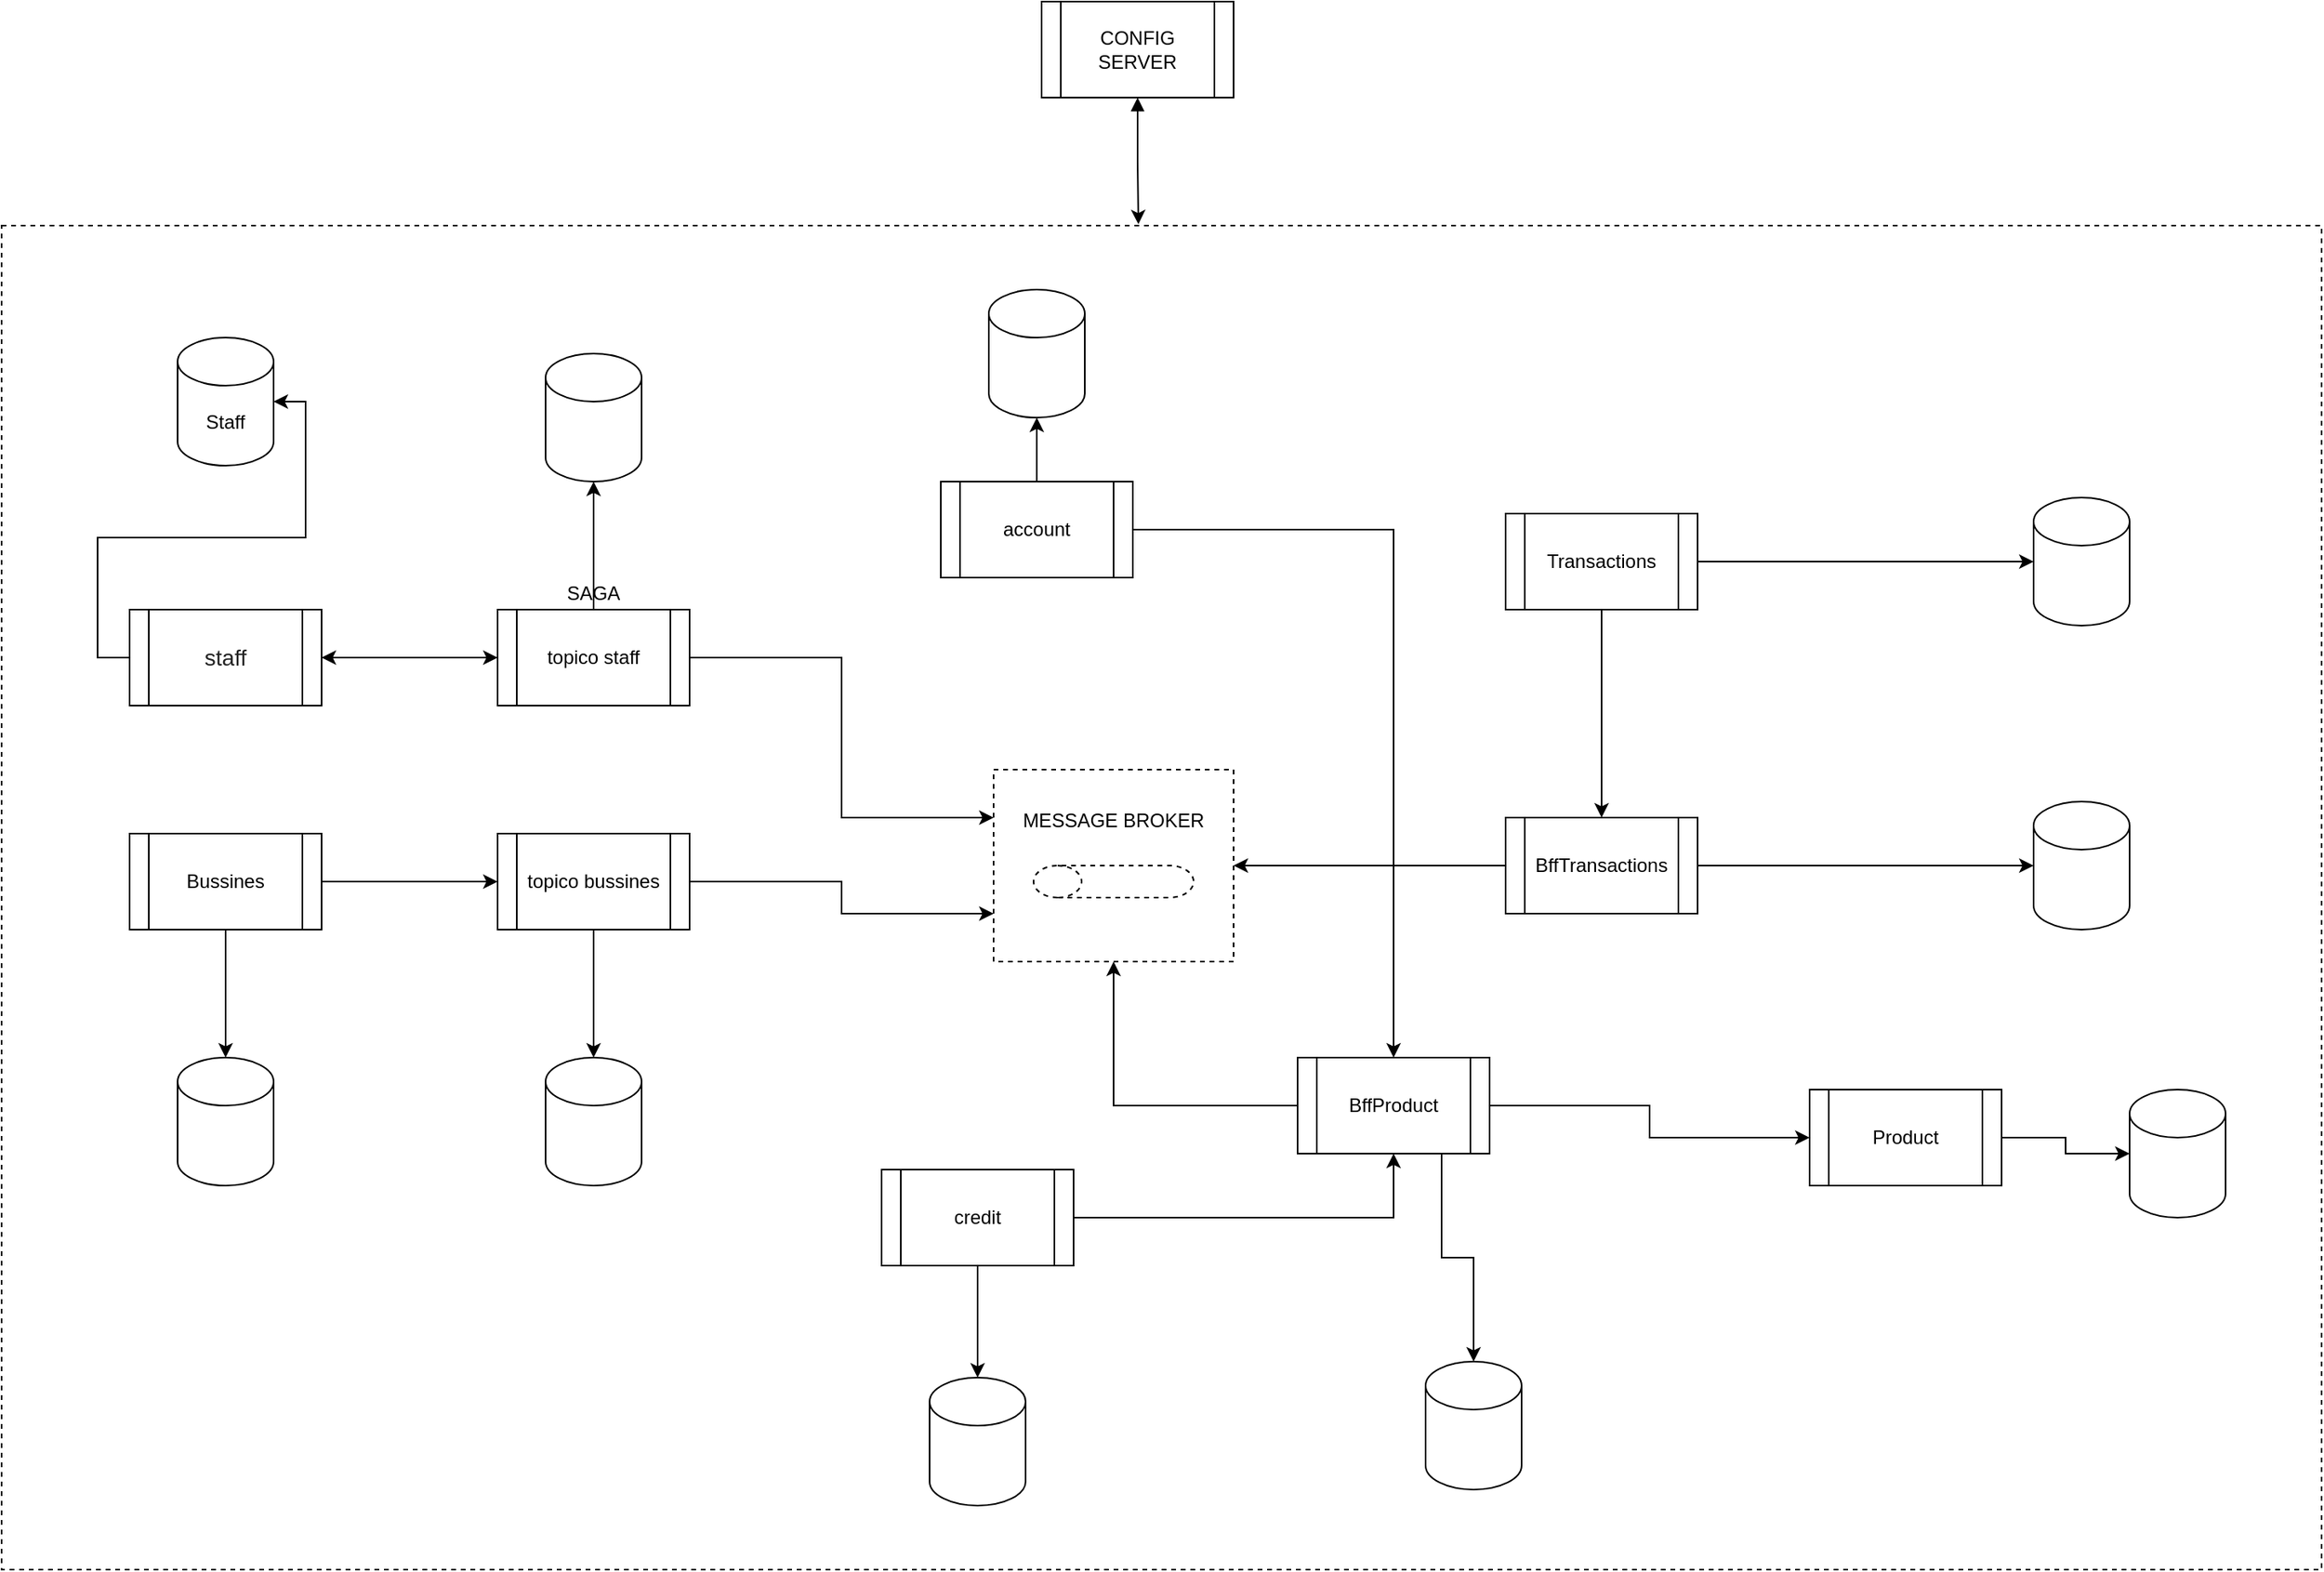 <mxfile version="14.6.13" type="device"><diagram name="diagrama" id="ptablE1Xy9eQ1XwBkvt3"><mxGraphModel dx="1673" dy="2148" grid="1" gridSize="10" guides="1" tooltips="1" connect="1" arrows="1" fold="1" page="1" pageScale="1" pageWidth="827" pageHeight="1169" math="0" shadow="0"><root><mxCell id="bzwxXqmKAgbk6rYUZJc3-0"/><mxCell id="bzwxXqmKAgbk6rYUZJc3-1" parent="bzwxXqmKAgbk6rYUZJc3-0"/><mxCell id="m1c-ONvpRuGJiBR-EVDI-1" value="" style="rounded=0;whiteSpace=wrap;html=1;dashed=1;" vertex="1" parent="bzwxXqmKAgbk6rYUZJc3-1"><mxGeometry x="120" y="-60" width="1450" height="840" as="geometry"/></mxCell><mxCell id="bzwxXqmKAgbk6rYUZJc3-2" style="edgeStyle=orthogonalEdgeStyle;rounded=0;orthogonalLoop=1;jettySize=auto;html=1;exitX=0;exitY=0.5;exitDx=0;exitDy=0;entryX=1;entryY=0.5;entryDx=0;entryDy=0;entryPerimeter=0;" edge="1" parent="bzwxXqmKAgbk6rYUZJc3-1" source="bzwxXqmKAgbk6rYUZJc3-4" target="bzwxXqmKAgbk6rYUZJc3-13"><mxGeometry relative="1" as="geometry"/></mxCell><mxCell id="72P5q_m6Z5AkEMeNTd8E-1" style="edgeStyle=orthogonalEdgeStyle;rounded=0;orthogonalLoop=1;jettySize=auto;html=1;entryX=0;entryY=0.5;entryDx=0;entryDy=0;" edge="1" parent="bzwxXqmKAgbk6rYUZJc3-1" source="bzwxXqmKAgbk6rYUZJc3-4" target="72P5q_m6Z5AkEMeNTd8E-0"><mxGeometry relative="1" as="geometry"/></mxCell><mxCell id="bzwxXqmKAgbk6rYUZJc3-4" value="&lt;span style=&quot;color: rgb(34 , 34 , 34) ; font-family: &amp;#34;arial&amp;#34; , sans-serif ; font-size: 14px ; background-color: rgb(255 , 255 , 255)&quot;&gt;staff&lt;/span&gt;" style="shape=process;whiteSpace=wrap;html=1;backgroundOutline=1;" vertex="1" parent="bzwxXqmKAgbk6rYUZJc3-1"><mxGeometry x="200" y="180" width="120" height="60" as="geometry"/></mxCell><mxCell id="bzwxXqmKAgbk6rYUZJc3-7" style="edgeStyle=orthogonalEdgeStyle;rounded=0;orthogonalLoop=1;jettySize=auto;html=1;" edge="1" parent="bzwxXqmKAgbk6rYUZJc3-1" source="bzwxXqmKAgbk6rYUZJc3-8" target="bzwxXqmKAgbk6rYUZJc3-15"><mxGeometry relative="1" as="geometry"/></mxCell><mxCell id="wpPBjSK-WYZe5MlsYNr7-4" style="edgeStyle=orthogonalEdgeStyle;rounded=0;orthogonalLoop=1;jettySize=auto;html=1;" edge="1" parent="bzwxXqmKAgbk6rYUZJc3-1" source="bzwxXqmKAgbk6rYUZJc3-8" target="QjOhJ1oJxy0gdfXizLy4-0"><mxGeometry relative="1" as="geometry"/></mxCell><mxCell id="bzwxXqmKAgbk6rYUZJc3-8" value="BffTransactions" style="shape=process;whiteSpace=wrap;html=1;backgroundOutline=1;" vertex="1" parent="bzwxXqmKAgbk6rYUZJc3-1"><mxGeometry x="1060" y="310" width="120" height="60" as="geometry"/></mxCell><mxCell id="wpPBjSK-WYZe5MlsYNr7-6" style="edgeStyle=orthogonalEdgeStyle;rounded=0;orthogonalLoop=1;jettySize=auto;html=1;" edge="1" parent="bzwxXqmKAgbk6rYUZJc3-1" source="bzwxXqmKAgbk6rYUZJc3-10" target="bzwxXqmKAgbk6rYUZJc3-25"><mxGeometry relative="1" as="geometry"/></mxCell><mxCell id="wpPBjSK-WYZe5MlsYNr7-14" style="edgeStyle=orthogonalEdgeStyle;rounded=0;orthogonalLoop=1;jettySize=auto;html=1;" edge="1" parent="bzwxXqmKAgbk6rYUZJc3-1" source="bzwxXqmKAgbk6rYUZJc3-10" target="bzwxXqmKAgbk6rYUZJc3-16"><mxGeometry relative="1" as="geometry"/></mxCell><mxCell id="bzwxXqmKAgbk6rYUZJc3-10" value="account" style="shape=process;whiteSpace=wrap;html=1;backgroundOutline=1;" vertex="1" parent="bzwxXqmKAgbk6rYUZJc3-1"><mxGeometry x="707" y="100" width="120" height="60" as="geometry"/></mxCell><mxCell id="bzwxXqmKAgbk6rYUZJc3-11" style="edgeStyle=orthogonalEdgeStyle;rounded=0;orthogonalLoop=1;jettySize=auto;html=1;exitX=0.5;exitY=1;exitDx=0;exitDy=0;entryX=0.5;entryY=0;entryDx=0;entryDy=0;entryPerimeter=0;" edge="1" parent="bzwxXqmKAgbk6rYUZJc3-1" source="bzwxXqmKAgbk6rYUZJc3-12" target="bzwxXqmKAgbk6rYUZJc3-17"><mxGeometry relative="1" as="geometry"><mxPoint x="710" y="625" as="targetPoint"/></mxGeometry></mxCell><mxCell id="wpPBjSK-WYZe5MlsYNr7-7" style="edgeStyle=orthogonalEdgeStyle;rounded=0;orthogonalLoop=1;jettySize=auto;html=1;" edge="1" parent="bzwxXqmKAgbk6rYUZJc3-1" source="bzwxXqmKAgbk6rYUZJc3-12" target="bzwxXqmKAgbk6rYUZJc3-25"><mxGeometry relative="1" as="geometry"/></mxCell><mxCell id="bzwxXqmKAgbk6rYUZJc3-12" value="credit" style="shape=process;whiteSpace=wrap;html=1;backgroundOutline=1;" vertex="1" parent="bzwxXqmKAgbk6rYUZJc3-1"><mxGeometry x="670" y="530" width="120" height="60" as="geometry"/></mxCell><mxCell id="bzwxXqmKAgbk6rYUZJc3-13" value="Staff" style="shape=cylinder3;whiteSpace=wrap;html=1;boundedLbl=1;backgroundOutline=1;size=15;" vertex="1" parent="bzwxXqmKAgbk6rYUZJc3-1"><mxGeometry x="230" y="10" width="60" height="80" as="geometry"/></mxCell><mxCell id="bzwxXqmKAgbk6rYUZJc3-14" value="" style="shape=cylinder3;whiteSpace=wrap;html=1;boundedLbl=1;backgroundOutline=1;size=15;" vertex="1" parent="bzwxXqmKAgbk6rYUZJc3-1"><mxGeometry x="230" y="460" width="60" height="80" as="geometry"/></mxCell><mxCell id="bzwxXqmKAgbk6rYUZJc3-15" value="" style="shape=cylinder3;whiteSpace=wrap;html=1;boundedLbl=1;backgroundOutline=1;size=15;" vertex="1" parent="bzwxXqmKAgbk6rYUZJc3-1"><mxGeometry x="1390" y="300" width="60" height="80" as="geometry"/></mxCell><mxCell id="bzwxXqmKAgbk6rYUZJc3-16" value="" style="shape=cylinder3;whiteSpace=wrap;html=1;boundedLbl=1;backgroundOutline=1;size=15;" vertex="1" parent="bzwxXqmKAgbk6rYUZJc3-1"><mxGeometry x="737" y="-20" width="60" height="80" as="geometry"/></mxCell><mxCell id="bzwxXqmKAgbk6rYUZJc3-17" value="" style="shape=cylinder3;whiteSpace=wrap;html=1;boundedLbl=1;backgroundOutline=1;size=15;" vertex="1" parent="bzwxXqmKAgbk6rYUZJc3-1"><mxGeometry x="700" y="660" width="60" height="80" as="geometry"/></mxCell><mxCell id="bzwxXqmKAgbk6rYUZJc3-18" style="edgeStyle=orthogonalEdgeStyle;rounded=0;orthogonalLoop=1;jettySize=auto;html=1;" edge="1" parent="bzwxXqmKAgbk6rYUZJc3-1" source="bzwxXqmKAgbk6rYUZJc3-20" target="bzwxXqmKAgbk6rYUZJc3-14"><mxGeometry relative="1" as="geometry"/></mxCell><mxCell id="m1c-ONvpRuGJiBR-EVDI-7" style="edgeStyle=orthogonalEdgeStyle;rounded=0;orthogonalLoop=1;jettySize=auto;html=1;" edge="1" parent="bzwxXqmKAgbk6rYUZJc3-1" source="bzwxXqmKAgbk6rYUZJc3-20" target="m1c-ONvpRuGJiBR-EVDI-6"><mxGeometry relative="1" as="geometry"/></mxCell><mxCell id="bzwxXqmKAgbk6rYUZJc3-20" value="Bussines" style="shape=process;whiteSpace=wrap;html=1;backgroundOutline=1;" vertex="1" parent="bzwxXqmKAgbk6rYUZJc3-1"><mxGeometry x="200" y="320" width="120" height="60" as="geometry"/></mxCell><mxCell id="bzwxXqmKAgbk6rYUZJc3-21" value="" style="edgeStyle=orthogonalEdgeStyle;rounded=0;orthogonalLoop=1;jettySize=auto;html=1;exitX=0.75;exitY=1;exitDx=0;exitDy=0;" edge="1" parent="bzwxXqmKAgbk6rYUZJc3-1" source="bzwxXqmKAgbk6rYUZJc3-25" target="bzwxXqmKAgbk6rYUZJc3-26"><mxGeometry relative="1" as="geometry"/></mxCell><mxCell id="m1c-ONvpRuGJiBR-EVDI-5" style="edgeStyle=orthogonalEdgeStyle;rounded=0;orthogonalLoop=1;jettySize=auto;html=1;" edge="1" parent="bzwxXqmKAgbk6rYUZJc3-1" source="bzwxXqmKAgbk6rYUZJc3-25" target="bzwxXqmKAgbk6rYUZJc3-37"><mxGeometry relative="1" as="geometry"/></mxCell><mxCell id="wpPBjSK-WYZe5MlsYNr7-8" style="edgeStyle=orthogonalEdgeStyle;rounded=0;orthogonalLoop=1;jettySize=auto;html=1;" edge="1" parent="bzwxXqmKAgbk6rYUZJc3-1" source="bzwxXqmKAgbk6rYUZJc3-25" target="QjOhJ1oJxy0gdfXizLy4-0"><mxGeometry relative="1" as="geometry"/></mxCell><mxCell id="bzwxXqmKAgbk6rYUZJc3-25" value="BffProduct" style="shape=process;whiteSpace=wrap;html=1;backgroundOutline=1;" vertex="1" parent="bzwxXqmKAgbk6rYUZJc3-1"><mxGeometry x="930" y="460" width="120" height="60" as="geometry"/></mxCell><mxCell id="bzwxXqmKAgbk6rYUZJc3-26" value="" style="shape=cylinder3;whiteSpace=wrap;html=1;boundedLbl=1;backgroundOutline=1;size=15;" vertex="1" parent="bzwxXqmKAgbk6rYUZJc3-1"><mxGeometry x="1010" y="650" width="60" height="80" as="geometry"/></mxCell><mxCell id="bzwxXqmKAgbk6rYUZJc3-36" style="edgeStyle=orthogonalEdgeStyle;rounded=0;orthogonalLoop=1;jettySize=auto;html=1;" edge="1" parent="bzwxXqmKAgbk6rYUZJc3-1" source="bzwxXqmKAgbk6rYUZJc3-37" target="bzwxXqmKAgbk6rYUZJc3-38"><mxGeometry relative="1" as="geometry"/></mxCell><mxCell id="bzwxXqmKAgbk6rYUZJc3-37" value="Product" style="shape=process;whiteSpace=wrap;html=1;backgroundOutline=1;" vertex="1" parent="bzwxXqmKAgbk6rYUZJc3-1"><mxGeometry x="1250" y="480" width="120" height="60" as="geometry"/></mxCell><mxCell id="bzwxXqmKAgbk6rYUZJc3-38" value="" style="shape=cylinder3;whiteSpace=wrap;html=1;boundedLbl=1;backgroundOutline=1;size=15;" vertex="1" parent="bzwxXqmKAgbk6rYUZJc3-1"><mxGeometry x="1450" y="480" width="60" height="80" as="geometry"/></mxCell><mxCell id="bzwxXqmKAgbk6rYUZJc3-39" style="edgeStyle=orthogonalEdgeStyle;rounded=0;orthogonalLoop=1;jettySize=auto;html=1;" edge="1" parent="bzwxXqmKAgbk6rYUZJc3-1" source="bzwxXqmKAgbk6rYUZJc3-43" target="bzwxXqmKAgbk6rYUZJc3-44"><mxGeometry relative="1" as="geometry"/></mxCell><mxCell id="bzwxXqmKAgbk6rYUZJc3-40" style="edgeStyle=orthogonalEdgeStyle;rounded=0;orthogonalLoop=1;jettySize=auto;html=1;" edge="1" parent="bzwxXqmKAgbk6rYUZJc3-1" source="bzwxXqmKAgbk6rYUZJc3-43" target="bzwxXqmKAgbk6rYUZJc3-8"><mxGeometry relative="1" as="geometry"/></mxCell><mxCell id="bzwxXqmKAgbk6rYUZJc3-43" value="Transactions" style="shape=process;whiteSpace=wrap;html=1;backgroundOutline=1;" vertex="1" parent="bzwxXqmKAgbk6rYUZJc3-1"><mxGeometry x="1060" y="120" width="120" height="60" as="geometry"/></mxCell><mxCell id="bzwxXqmKAgbk6rYUZJc3-44" value="" style="shape=cylinder3;whiteSpace=wrap;html=1;boundedLbl=1;backgroundOutline=1;size=15;" vertex="1" parent="bzwxXqmKAgbk6rYUZJc3-1"><mxGeometry x="1390" y="110" width="60" height="80" as="geometry"/></mxCell><mxCell id="QjOhJ1oJxy0gdfXizLy4-0" value="MESSAGE BROKER&lt;br&gt;&lt;br&gt;&lt;br&gt;&lt;br&gt;&lt;br&gt;" style="rounded=0;whiteSpace=wrap;html=1;dashed=1;" vertex="1" parent="bzwxXqmKAgbk6rYUZJc3-1"><mxGeometry x="740" y="280" width="150" height="120" as="geometry"/></mxCell><mxCell id="72P5q_m6Z5AkEMeNTd8E-2" style="edgeStyle=orthogonalEdgeStyle;rounded=0;orthogonalLoop=1;jettySize=auto;html=1;entryX=0;entryY=0.25;entryDx=0;entryDy=0;" edge="1" parent="bzwxXqmKAgbk6rYUZJc3-1" source="72P5q_m6Z5AkEMeNTd8E-0" target="QjOhJ1oJxy0gdfXizLy4-0"><mxGeometry relative="1" as="geometry"/></mxCell><mxCell id="72P5q_m6Z5AkEMeNTd8E-3" value="" style="edgeStyle=orthogonalEdgeStyle;rounded=0;orthogonalLoop=1;jettySize=auto;html=1;" edge="1" parent="bzwxXqmKAgbk6rYUZJc3-1" source="72P5q_m6Z5AkEMeNTd8E-0" target="bzwxXqmKAgbk6rYUZJc3-4"><mxGeometry relative="1" as="geometry"/></mxCell><mxCell id="wpPBjSK-WYZe5MlsYNr7-10" style="edgeStyle=orthogonalEdgeStyle;rounded=0;orthogonalLoop=1;jettySize=auto;html=1;" edge="1" parent="bzwxXqmKAgbk6rYUZJc3-1" source="72P5q_m6Z5AkEMeNTd8E-0" target="wpPBjSK-WYZe5MlsYNr7-9"><mxGeometry relative="1" as="geometry"/></mxCell><mxCell id="72P5q_m6Z5AkEMeNTd8E-0" value="topico staff" style="shape=process;whiteSpace=wrap;html=1;backgroundOutline=1;" vertex="1" parent="bzwxXqmKAgbk6rYUZJc3-1"><mxGeometry x="430" y="180" width="120" height="60" as="geometry"/></mxCell><mxCell id="m1c-ONvpRuGJiBR-EVDI-0" value="" style="shape=cylinder3;whiteSpace=wrap;html=1;boundedLbl=1;backgroundOutline=1;size=15;dashed=1;rotation=-90;" vertex="1" parent="bzwxXqmKAgbk6rYUZJc3-1"><mxGeometry x="805" y="300" width="20" height="100" as="geometry"/></mxCell><mxCell id="m1c-ONvpRuGJiBR-EVDI-8" style="edgeStyle=orthogonalEdgeStyle;rounded=0;orthogonalLoop=1;jettySize=auto;html=1;entryX=0;entryY=0.75;entryDx=0;entryDy=0;" edge="1" parent="bzwxXqmKAgbk6rYUZJc3-1" source="m1c-ONvpRuGJiBR-EVDI-6" target="QjOhJ1oJxy0gdfXizLy4-0"><mxGeometry relative="1" as="geometry"/></mxCell><mxCell id="wpPBjSK-WYZe5MlsYNr7-13" style="edgeStyle=orthogonalEdgeStyle;rounded=0;orthogonalLoop=1;jettySize=auto;html=1;" edge="1" parent="bzwxXqmKAgbk6rYUZJc3-1" source="m1c-ONvpRuGJiBR-EVDI-6" target="wpPBjSK-WYZe5MlsYNr7-12"><mxGeometry relative="1" as="geometry"/></mxCell><mxCell id="m1c-ONvpRuGJiBR-EVDI-6" value="topico bussines" style="shape=process;whiteSpace=wrap;html=1;backgroundOutline=1;" vertex="1" parent="bzwxXqmKAgbk6rYUZJc3-1"><mxGeometry x="430" y="320" width="120" height="60" as="geometry"/></mxCell><mxCell id="wpPBjSK-WYZe5MlsYNr7-5" value="SAGA" style="text;html=1;strokeColor=none;fillColor=none;align=center;verticalAlign=middle;whiteSpace=wrap;rounded=0;dashed=1;" vertex="1" parent="bzwxXqmKAgbk6rYUZJc3-1"><mxGeometry x="470" y="160" width="40" height="20" as="geometry"/></mxCell><mxCell id="wpPBjSK-WYZe5MlsYNr7-9" value="" style="shape=cylinder3;whiteSpace=wrap;html=1;boundedLbl=1;backgroundOutline=1;size=15;" vertex="1" parent="bzwxXqmKAgbk6rYUZJc3-1"><mxGeometry x="460" y="20" width="60" height="80" as="geometry"/></mxCell><mxCell id="wpPBjSK-WYZe5MlsYNr7-12" value="" style="shape=cylinder3;whiteSpace=wrap;html=1;boundedLbl=1;backgroundOutline=1;size=15;" vertex="1" parent="bzwxXqmKAgbk6rYUZJc3-1"><mxGeometry x="460" y="460" width="60" height="80" as="geometry"/></mxCell><mxCell id="wpPBjSK-WYZe5MlsYNr7-18" style="edgeStyle=orthogonalEdgeStyle;rounded=0;orthogonalLoop=1;jettySize=auto;html=1;entryX=0.49;entryY=-0.001;entryDx=0;entryDy=0;entryPerimeter=0;startArrow=block;startFill=1;" edge="1" parent="bzwxXqmKAgbk6rYUZJc3-1" source="wpPBjSK-WYZe5MlsYNr7-16" target="m1c-ONvpRuGJiBR-EVDI-1"><mxGeometry relative="1" as="geometry"/></mxCell><mxCell id="wpPBjSK-WYZe5MlsYNr7-16" value="CONFIG SERVER" style="shape=process;whiteSpace=wrap;html=1;backgroundOutline=1;" vertex="1" parent="bzwxXqmKAgbk6rYUZJc3-1"><mxGeometry x="770" y="-200" width="120" height="60" as="geometry"/></mxCell></root></mxGraphModel></diagram></mxfile>